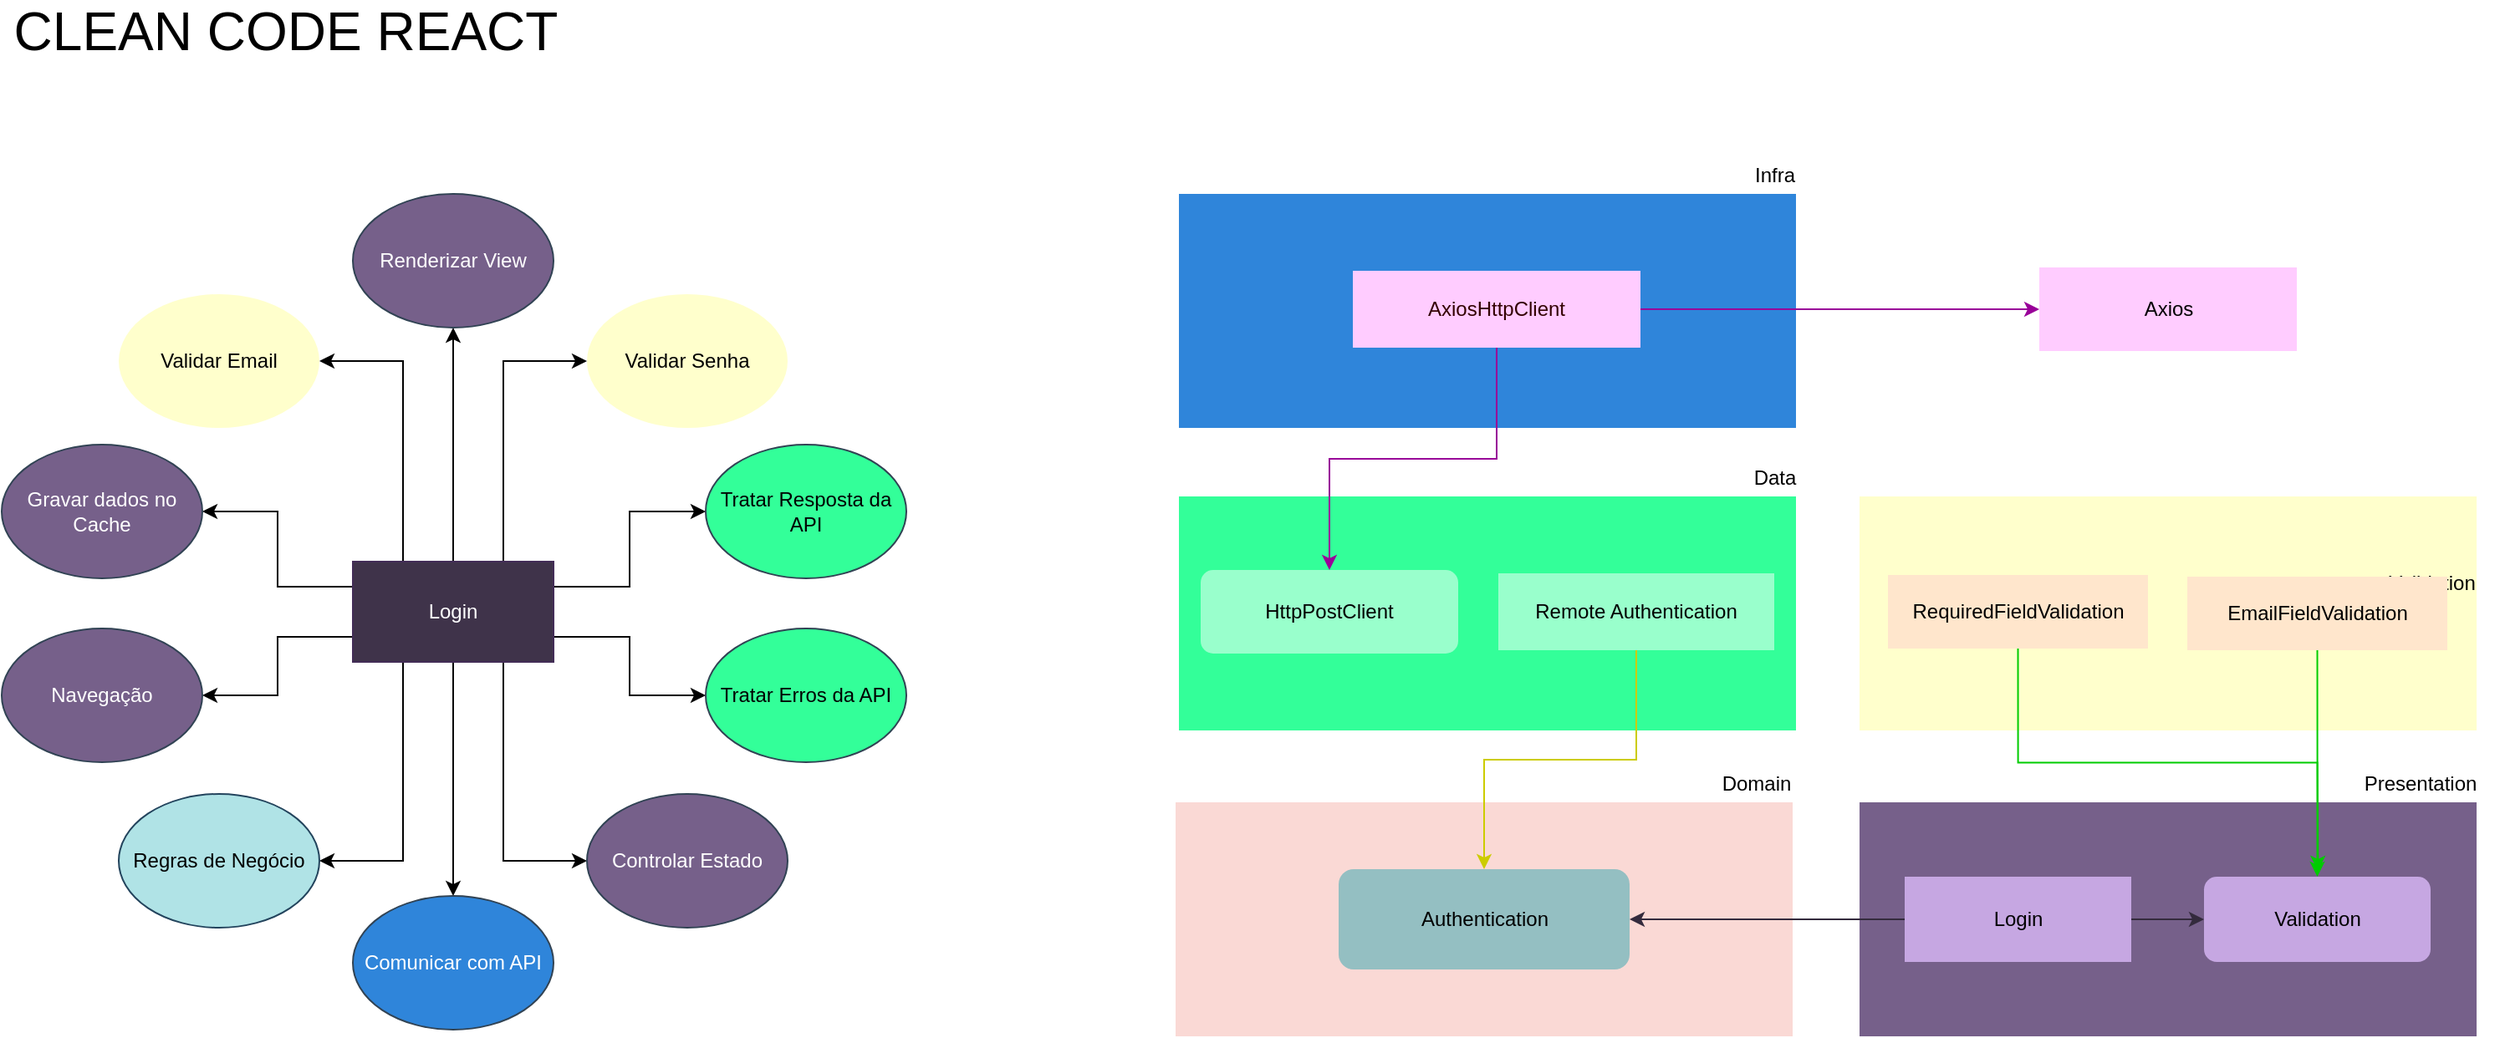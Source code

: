 <mxfile version="21.5.0" type="device">
  <diagram name="Página-1" id="wjNduBhx-dxuaSxLJwK6">
    <mxGraphModel dx="2392" dy="892" grid="1" gridSize="10" guides="1" tooltips="1" connect="1" arrows="1" fold="1" page="1" pageScale="1" pageWidth="827" pageHeight="1169" math="0" shadow="0">
      <root>
        <mxCell id="0" />
        <mxCell id="1" parent="0" />
        <mxCell id="EYcOk7104BUGEE8Ki0IN-16" value="" style="edgeStyle=orthogonalEdgeStyle;rounded=0;orthogonalLoop=1;jettySize=auto;html=1;" edge="1" parent="1" source="EYcOk7104BUGEE8Ki0IN-1" target="EYcOk7104BUGEE8Ki0IN-15">
          <mxGeometry relative="1" as="geometry" />
        </mxCell>
        <mxCell id="EYcOk7104BUGEE8Ki0IN-20" value="" style="edgeStyle=orthogonalEdgeStyle;rounded=0;orthogonalLoop=1;jettySize=auto;html=1;" edge="1" parent="1" source="EYcOk7104BUGEE8Ki0IN-1" target="EYcOk7104BUGEE8Ki0IN-19">
          <mxGeometry relative="1" as="geometry" />
        </mxCell>
        <mxCell id="EYcOk7104BUGEE8Ki0IN-23" value="" style="edgeStyle=orthogonalEdgeStyle;rounded=0;orthogonalLoop=1;jettySize=auto;html=1;exitX=0;exitY=0.75;exitDx=0;exitDy=0;" edge="1" parent="1" source="EYcOk7104BUGEE8Ki0IN-1" target="EYcOk7104BUGEE8Ki0IN-21">
          <mxGeometry relative="1" as="geometry" />
        </mxCell>
        <mxCell id="EYcOk7104BUGEE8Ki0IN-25" style="edgeStyle=orthogonalEdgeStyle;rounded=0;orthogonalLoop=1;jettySize=auto;html=1;exitX=0;exitY=0.25;exitDx=0;exitDy=0;entryX=1;entryY=0.5;entryDx=0;entryDy=0;" edge="1" parent="1" source="EYcOk7104BUGEE8Ki0IN-1" target="EYcOk7104BUGEE8Ki0IN-24">
          <mxGeometry relative="1" as="geometry" />
        </mxCell>
        <mxCell id="EYcOk7104BUGEE8Ki0IN-27" style="edgeStyle=orthogonalEdgeStyle;rounded=0;orthogonalLoop=1;jettySize=auto;html=1;exitX=1;exitY=0.75;exitDx=0;exitDy=0;entryX=0;entryY=0.5;entryDx=0;entryDy=0;" edge="1" parent="1" source="EYcOk7104BUGEE8Ki0IN-1" target="EYcOk7104BUGEE8Ki0IN-17">
          <mxGeometry relative="1" as="geometry" />
        </mxCell>
        <mxCell id="EYcOk7104BUGEE8Ki0IN-28" style="edgeStyle=orthogonalEdgeStyle;rounded=0;orthogonalLoop=1;jettySize=auto;html=1;exitX=1;exitY=0.25;exitDx=0;exitDy=0;entryX=0;entryY=0.5;entryDx=0;entryDy=0;" edge="1" parent="1" source="EYcOk7104BUGEE8Ki0IN-1" target="EYcOk7104BUGEE8Ki0IN-26">
          <mxGeometry relative="1" as="geometry" />
        </mxCell>
        <mxCell id="EYcOk7104BUGEE8Ki0IN-33" style="edgeStyle=orthogonalEdgeStyle;rounded=0;orthogonalLoop=1;jettySize=auto;html=1;exitX=0.25;exitY=0;exitDx=0;exitDy=0;entryX=1;entryY=0.5;entryDx=0;entryDy=0;" edge="1" parent="1" source="EYcOk7104BUGEE8Ki0IN-1" target="EYcOk7104BUGEE8Ki0IN-31">
          <mxGeometry relative="1" as="geometry" />
        </mxCell>
        <mxCell id="EYcOk7104BUGEE8Ki0IN-38" style="edgeStyle=orthogonalEdgeStyle;rounded=0;orthogonalLoop=1;jettySize=auto;html=1;exitX=0.75;exitY=0;exitDx=0;exitDy=0;entryX=0;entryY=0.5;entryDx=0;entryDy=0;fontFamily=Helvetica;fontSize=12;fontColor=default;" edge="1" parent="1" source="EYcOk7104BUGEE8Ki0IN-1" target="EYcOk7104BUGEE8Ki0IN-32">
          <mxGeometry relative="1" as="geometry" />
        </mxCell>
        <mxCell id="EYcOk7104BUGEE8Ki0IN-39" style="edgeStyle=orthogonalEdgeStyle;rounded=0;orthogonalLoop=1;jettySize=auto;html=1;exitX=0.25;exitY=1;exitDx=0;exitDy=0;entryX=1;entryY=0.5;entryDx=0;entryDy=0;fontFamily=Helvetica;fontSize=12;fontColor=default;" edge="1" parent="1" source="EYcOk7104BUGEE8Ki0IN-1" target="EYcOk7104BUGEE8Ki0IN-30">
          <mxGeometry relative="1" as="geometry" />
        </mxCell>
        <mxCell id="EYcOk7104BUGEE8Ki0IN-40" style="edgeStyle=orthogonalEdgeStyle;rounded=0;orthogonalLoop=1;jettySize=auto;html=1;exitX=0.75;exitY=1;exitDx=0;exitDy=0;entryX=0;entryY=0.5;entryDx=0;entryDy=0;fontFamily=Helvetica;fontSize=12;fontColor=default;" edge="1" parent="1" source="EYcOk7104BUGEE8Ki0IN-1" target="EYcOk7104BUGEE8Ki0IN-29">
          <mxGeometry relative="1" as="geometry" />
        </mxCell>
        <mxCell id="EYcOk7104BUGEE8Ki0IN-1" value="Login" style="rounded=0;whiteSpace=wrap;html=1;fillColor=#3F334A;fontColor=#ffffff;strokeColor=#432D57;" vertex="1" parent="1">
          <mxGeometry x="353" y="372" width="120" height="60" as="geometry" />
        </mxCell>
        <mxCell id="EYcOk7104BUGEE8Ki0IN-15" value="Renderizar View" style="ellipse;whiteSpace=wrap;html=1;rounded=0;fillColor=#76608A;fontColor=#ffffff;strokeColor=#314354;" vertex="1" parent="1">
          <mxGeometry x="353" y="152" width="120" height="80" as="geometry" />
        </mxCell>
        <mxCell id="EYcOk7104BUGEE8Ki0IN-17" value="&lt;font color=&quot;#000000&quot;&gt;Tratar Erros da API&lt;/font&gt;" style="ellipse;whiteSpace=wrap;html=1;rounded=0;rotation=0;fillColor=#33FF99;fontColor=#ffffff;strokeColor=#314354;" vertex="1" parent="1">
          <mxGeometry x="564" y="412" width="120" height="80" as="geometry" />
        </mxCell>
        <mxCell id="EYcOk7104BUGEE8Ki0IN-19" value="Comunicar com API" style="ellipse;whiteSpace=wrap;html=1;rounded=0;rotation=0;fillColor=#2F85DA;fontColor=#ffffff;strokeColor=#314354;" vertex="1" parent="1">
          <mxGeometry x="353" y="572" width="120" height="80" as="geometry" />
        </mxCell>
        <mxCell id="EYcOk7104BUGEE8Ki0IN-21" value="Navegação" style="ellipse;whiteSpace=wrap;html=1;rounded=0;rotation=0;fillColor=#76608A;fontColor=#ffffff;strokeColor=#314354;" vertex="1" parent="1">
          <mxGeometry x="143" y="412" width="120" height="80" as="geometry" />
        </mxCell>
        <mxCell id="EYcOk7104BUGEE8Ki0IN-24" value="Gravar dados no Cache" style="ellipse;whiteSpace=wrap;html=1;rounded=0;rotation=0;fillColor=#76608A;fontColor=#ffffff;strokeColor=#314354;" vertex="1" parent="1">
          <mxGeometry x="143" y="302" width="120" height="80" as="geometry" />
        </mxCell>
        <mxCell id="EYcOk7104BUGEE8Ki0IN-26" value="&lt;font color=&quot;#000000&quot;&gt;Tratar Resposta da API&lt;/font&gt;" style="ellipse;whiteSpace=wrap;html=1;rounded=0;rotation=0;fillColor=#33FF99;fontColor=#ffffff;strokeColor=#314354;" vertex="1" parent="1">
          <mxGeometry x="564" y="302" width="120" height="80" as="geometry" />
        </mxCell>
        <mxCell id="EYcOk7104BUGEE8Ki0IN-29" value="Controlar Estado" style="ellipse;whiteSpace=wrap;html=1;rounded=0;rotation=0;fillColor=#76608A;fontColor=#ffffff;strokeColor=#314354;" vertex="1" parent="1">
          <mxGeometry x="493" y="511" width="120" height="80" as="geometry" />
        </mxCell>
        <mxCell id="EYcOk7104BUGEE8Ki0IN-30" value="&lt;font color=&quot;#000000&quot;&gt;Regras de Negócio&lt;/font&gt;" style="ellipse;whiteSpace=wrap;html=1;rounded=0;rotation=0;fillColor=#B0E3E6;strokeColor=#23445d;" vertex="1" parent="1">
          <mxGeometry x="213" y="511" width="120" height="80" as="geometry" />
        </mxCell>
        <mxCell id="EYcOk7104BUGEE8Ki0IN-31" value="&lt;font color=&quot;#000000&quot;&gt;Validar Email&lt;/font&gt;" style="ellipse;whiteSpace=wrap;html=1;rounded=0;rotation=0;fillColor=#FFFFCC;strokeColor=none;fontColor=#ffffff;" vertex="1" parent="1">
          <mxGeometry x="213" y="212" width="120" height="80" as="geometry" />
        </mxCell>
        <mxCell id="EYcOk7104BUGEE8Ki0IN-32" value="&lt;font color=&quot;#000000&quot;&gt;Validar Senha&lt;/font&gt;" style="ellipse;whiteSpace=wrap;html=1;rounded=0;rotation=0;fillColor=#FFFFCC;fontColor=#ffffff;strokeColor=none;" vertex="1" parent="1">
          <mxGeometry x="493" y="212" width="120" height="80" as="geometry" />
        </mxCell>
        <mxCell id="EYcOk7104BUGEE8Ki0IN-41" value="" style="rounded=0;whiteSpace=wrap;html=1;strokeColor=none;fontFamily=Helvetica;fontSize=12;fillColor=#33FF99;gradientColor=none;" vertex="1" parent="1">
          <mxGeometry x="847" y="333" width="369" height="140" as="geometry" />
        </mxCell>
        <mxCell id="EYcOk7104BUGEE8Ki0IN-42" value="Data" style="text;html=1;align=center;verticalAlign=middle;resizable=0;points=[];autosize=1;strokeColor=none;fillColor=none;fontSize=12;fontFamily=Helvetica;fontColor=default;" vertex="1" parent="1">
          <mxGeometry x="1178" y="307" width="50" height="30" as="geometry" />
        </mxCell>
        <mxCell id="EYcOk7104BUGEE8Ki0IN-43" value="&lt;font color=&quot;#000000&quot;&gt;Remote Authentication&lt;/font&gt;" style="rounded=0;whiteSpace=wrap;html=1;strokeColor=none;fontFamily=Helvetica;fontSize=12;fillColor=#99FFCC;strokeWidth=1;" vertex="1" parent="1">
          <mxGeometry x="1038" y="379" width="165" height="46" as="geometry" />
        </mxCell>
        <mxCell id="EYcOk7104BUGEE8Ki0IN-44" value="" style="rounded=0;whiteSpace=wrap;html=1;strokeColor=none;fontFamily=Helvetica;fontSize=12;fillColor=#fad9d5;" vertex="1" parent="1">
          <mxGeometry x="845" y="516" width="369" height="140" as="geometry" />
        </mxCell>
        <mxCell id="EYcOk7104BUGEE8Ki0IN-47" style="edgeStyle=orthogonalEdgeStyle;rounded=0;orthogonalLoop=1;jettySize=auto;html=1;entryX=0.5;entryY=0;entryDx=0;entryDy=0;fontFamily=Helvetica;fontSize=12;fontColor=default;strokeColor=#CCCC00;" edge="1" parent="1" source="EYcOk7104BUGEE8Ki0IN-43" target="EYcOk7104BUGEE8Ki0IN-46">
          <mxGeometry relative="1" as="geometry" />
        </mxCell>
        <mxCell id="EYcOk7104BUGEE8Ki0IN-45" value="Domain" style="text;html=1;align=center;verticalAlign=middle;resizable=0;points=[];autosize=1;strokeColor=none;fillColor=none;fontSize=12;fontFamily=Helvetica;fontColor=default;" vertex="1" parent="1">
          <mxGeometry x="1162" y="490" width="60" height="30" as="geometry" />
        </mxCell>
        <mxCell id="EYcOk7104BUGEE8Ki0IN-46" value="&lt;font color=&quot;#000000&quot;&gt;Authentication&lt;/font&gt;" style="rounded=1;whiteSpace=wrap;html=1;strokeColor=none;fontFamily=Helvetica;fontSize=12;fillColor=#94BFC2;dashed=1;strokeWidth=1;dashPattern=8 8;" vertex="1" parent="1">
          <mxGeometry x="942.5" y="556" width="174" height="60" as="geometry" />
        </mxCell>
        <mxCell id="EYcOk7104BUGEE8Ki0IN-48" value="&lt;font color=&quot;#000000&quot;&gt;HttpPostClient&lt;/font&gt;" style="rounded=1;whiteSpace=wrap;html=1;strokeColor=none;fontFamily=Helvetica;fontSize=12;fillColor=#99FFCC;dashed=1;strokeWidth=1;dashPattern=8 8;" vertex="1" parent="1">
          <mxGeometry x="860" y="377" width="154" height="50" as="geometry" />
        </mxCell>
        <mxCell id="EYcOk7104BUGEE8Ki0IN-49" value="" style="rounded=0;whiteSpace=wrap;html=1;strokeColor=none;fontFamily=Helvetica;fontSize=12;fillColor=#2F85DA;gradientColor=none;" vertex="1" parent="1">
          <mxGeometry x="847" y="152" width="369" height="140" as="geometry" />
        </mxCell>
        <mxCell id="EYcOk7104BUGEE8Ki0IN-50" value="Infra" style="text;html=1;align=center;verticalAlign=middle;resizable=0;points=[];autosize=1;strokeColor=none;fillColor=none;fontSize=12;fontFamily=Helvetica;fontColor=default;" vertex="1" parent="1">
          <mxGeometry x="1178" y="126" width="50" height="30" as="geometry" />
        </mxCell>
        <mxCell id="EYcOk7104BUGEE8Ki0IN-53" style="edgeStyle=orthogonalEdgeStyle;rounded=0;orthogonalLoop=1;jettySize=auto;html=1;entryX=0;entryY=0.5;entryDx=0;entryDy=0;fontFamily=Helvetica;fontSize=12;fontColor=default;strokeColor=#990099;" edge="1" parent="1" source="EYcOk7104BUGEE8Ki0IN-51" target="EYcOk7104BUGEE8Ki0IN-52">
          <mxGeometry relative="1" as="geometry" />
        </mxCell>
        <mxCell id="EYcOk7104BUGEE8Ki0IN-54" style="edgeStyle=orthogonalEdgeStyle;rounded=0;orthogonalLoop=1;jettySize=auto;html=1;exitX=0.5;exitY=1;exitDx=0;exitDy=0;entryX=0.5;entryY=0;entryDx=0;entryDy=0;fontFamily=Helvetica;fontSize=12;fontColor=default;strokeColor=#990099;" edge="1" parent="1" source="EYcOk7104BUGEE8Ki0IN-51" target="EYcOk7104BUGEE8Ki0IN-48">
          <mxGeometry relative="1" as="geometry" />
        </mxCell>
        <mxCell id="EYcOk7104BUGEE8Ki0IN-51" value="&lt;font color=&quot;#330000&quot;&gt;AxiosHttpClient&lt;/font&gt;" style="rounded=0;whiteSpace=wrap;html=1;strokeColor=none;fontFamily=Helvetica;fontSize=12;fillColor=#FFCCFF;strokeWidth=1;" vertex="1" parent="1">
          <mxGeometry x="951" y="198" width="172" height="46" as="geometry" />
        </mxCell>
        <mxCell id="EYcOk7104BUGEE8Ki0IN-52" value="&lt;font color=&quot;#000000&quot;&gt;Axios&lt;/font&gt;" style="rounded=0;whiteSpace=wrap;html=1;strokeColor=none;fontFamily=Helvetica;fontSize=12;fillColor=#FFCCFF;strokeWidth=1;" vertex="1" parent="1">
          <mxGeometry x="1361.5" y="196" width="154" height="50" as="geometry" />
        </mxCell>
        <mxCell id="EYcOk7104BUGEE8Ki0IN-55" value="" style="rounded=0;whiteSpace=wrap;html=1;strokeColor=none;fontFamily=Helvetica;fontSize=12;fillColor=#76608A;" vertex="1" parent="1">
          <mxGeometry x="1254" y="516" width="369" height="140" as="geometry" />
        </mxCell>
        <mxCell id="EYcOk7104BUGEE8Ki0IN-56" value="Presentation" style="text;html=1;align=center;verticalAlign=middle;resizable=0;points=[];autosize=1;strokeColor=none;fillColor=none;fontSize=12;fontFamily=Helvetica;fontColor=default;" vertex="1" parent="1">
          <mxGeometry x="1544" y="490" width="90" height="30" as="geometry" />
        </mxCell>
        <mxCell id="EYcOk7104BUGEE8Ki0IN-58" style="edgeStyle=orthogonalEdgeStyle;rounded=0;orthogonalLoop=1;jettySize=auto;html=1;exitX=0;exitY=0.5;exitDx=0;exitDy=0;entryX=1;entryY=0.5;entryDx=0;entryDy=0;fontFamily=Helvetica;fontSize=12;fontColor=default;strokeColor=#342B3D;" edge="1" parent="1" source="EYcOk7104BUGEE8Ki0IN-57" target="EYcOk7104BUGEE8Ki0IN-46">
          <mxGeometry relative="1" as="geometry" />
        </mxCell>
        <mxCell id="EYcOk7104BUGEE8Ki0IN-66" style="edgeStyle=orthogonalEdgeStyle;rounded=0;orthogonalLoop=1;jettySize=auto;html=1;exitX=1;exitY=0.5;exitDx=0;exitDy=0;entryX=0;entryY=0.5;entryDx=0;entryDy=0;fontFamily=Helvetica;fontSize=12;fontColor=default;strokeColor=#342B3D;" edge="1" parent="1" source="EYcOk7104BUGEE8Ki0IN-57" target="EYcOk7104BUGEE8Ki0IN-63">
          <mxGeometry relative="1" as="geometry" />
        </mxCell>
        <mxCell id="EYcOk7104BUGEE8Ki0IN-57" value="&lt;font color=&quot;#000000&quot;&gt;Login&lt;/font&gt;" style="rounded=0;whiteSpace=wrap;html=1;strokeColor=none;fontFamily=Helvetica;fontSize=12;fillColor=#c6a7e2;strokeWidth=1;" vertex="1" parent="1">
          <mxGeometry x="1281" y="560.5" width="135.5" height="51" as="geometry" />
        </mxCell>
        <mxCell id="EYcOk7104BUGEE8Ki0IN-59" value="" style="rounded=0;whiteSpace=wrap;html=1;strokeColor=none;fontFamily=Helvetica;fontSize=12;fillColor=#FFFFCC;" vertex="1" parent="1">
          <mxGeometry x="1254" y="333" width="369" height="140" as="geometry" />
        </mxCell>
        <mxCell id="EYcOk7104BUGEE8Ki0IN-60" value="Validation" style="text;html=1;align=center;verticalAlign=middle;resizable=0;points=[];autosize=1;strokeColor=none;fillColor=none;fontSize=12;fontFamily=Helvetica;fontColor=default;" vertex="1" parent="1">
          <mxGeometry x="1556" y="370" width="80" height="30" as="geometry" />
        </mxCell>
        <mxCell id="EYcOk7104BUGEE8Ki0IN-65" style="edgeStyle=orthogonalEdgeStyle;rounded=0;orthogonalLoop=1;jettySize=auto;html=1;exitX=0.5;exitY=1;exitDx=0;exitDy=0;fontFamily=Helvetica;fontSize=12;fontColor=default;strokeColor=#00CC00;" edge="1" parent="1" source="EYcOk7104BUGEE8Ki0IN-61">
          <mxGeometry relative="1" as="geometry">
            <mxPoint x="1528.167" y="557" as="targetPoint" />
          </mxGeometry>
        </mxCell>
        <mxCell id="EYcOk7104BUGEE8Ki0IN-61" value="&lt;font color=&quot;#000000&quot;&gt;EmailFieldValidation&lt;/font&gt;" style="rounded=0;whiteSpace=wrap;html=1;strokeColor=none;fontFamily=Helvetica;fontSize=12;fillColor=#FFE6CC;strokeWidth=1;" vertex="1" parent="1">
          <mxGeometry x="1450" y="381" width="155.5" height="44" as="geometry" />
        </mxCell>
        <mxCell id="EYcOk7104BUGEE8Ki0IN-64" style="edgeStyle=orthogonalEdgeStyle;rounded=0;orthogonalLoop=1;jettySize=auto;html=1;exitX=0.5;exitY=1;exitDx=0;exitDy=0;entryX=0.5;entryY=0;entryDx=0;entryDy=0;fontFamily=Helvetica;fontSize=12;fontColor=default;strokeColor=#00CC00;" edge="1" parent="1" source="EYcOk7104BUGEE8Ki0IN-62" target="EYcOk7104BUGEE8Ki0IN-63">
          <mxGeometry relative="1" as="geometry" />
        </mxCell>
        <mxCell id="EYcOk7104BUGEE8Ki0IN-62" value="&lt;font color=&quot;#000000&quot;&gt;RequiredFieldValidation&lt;/font&gt;" style="rounded=0;whiteSpace=wrap;html=1;strokeColor=none;fontFamily=Helvetica;fontSize=12;fillColor=#FFE6CC;strokeWidth=1;" vertex="1" parent="1">
          <mxGeometry x="1271" y="380" width="155.5" height="44" as="geometry" />
        </mxCell>
        <mxCell id="EYcOk7104BUGEE8Ki0IN-63" value="&lt;font color=&quot;#000000&quot;&gt;Validation&lt;/font&gt;" style="rounded=1;whiteSpace=wrap;html=1;strokeColor=none;fontFamily=Helvetica;fontSize=12;fillColor=#c6a7e2;strokeWidth=1;" vertex="1" parent="1">
          <mxGeometry x="1460" y="560.5" width="135.5" height="51" as="geometry" />
        </mxCell>
        <mxCell id="EYcOk7104BUGEE8Ki0IN-67" value="&lt;font style=&quot;font-size: 32px;&quot;&gt;CLEAN CODE REACT&lt;/font&gt;" style="text;html=1;strokeColor=none;fillColor=none;align=center;verticalAlign=middle;whiteSpace=wrap;rounded=0;fontSize=12;fontFamily=Helvetica;fontColor=default;" vertex="1" parent="1">
          <mxGeometry x="143" y="40" width="340" height="30" as="geometry" />
        </mxCell>
      </root>
    </mxGraphModel>
  </diagram>
</mxfile>
